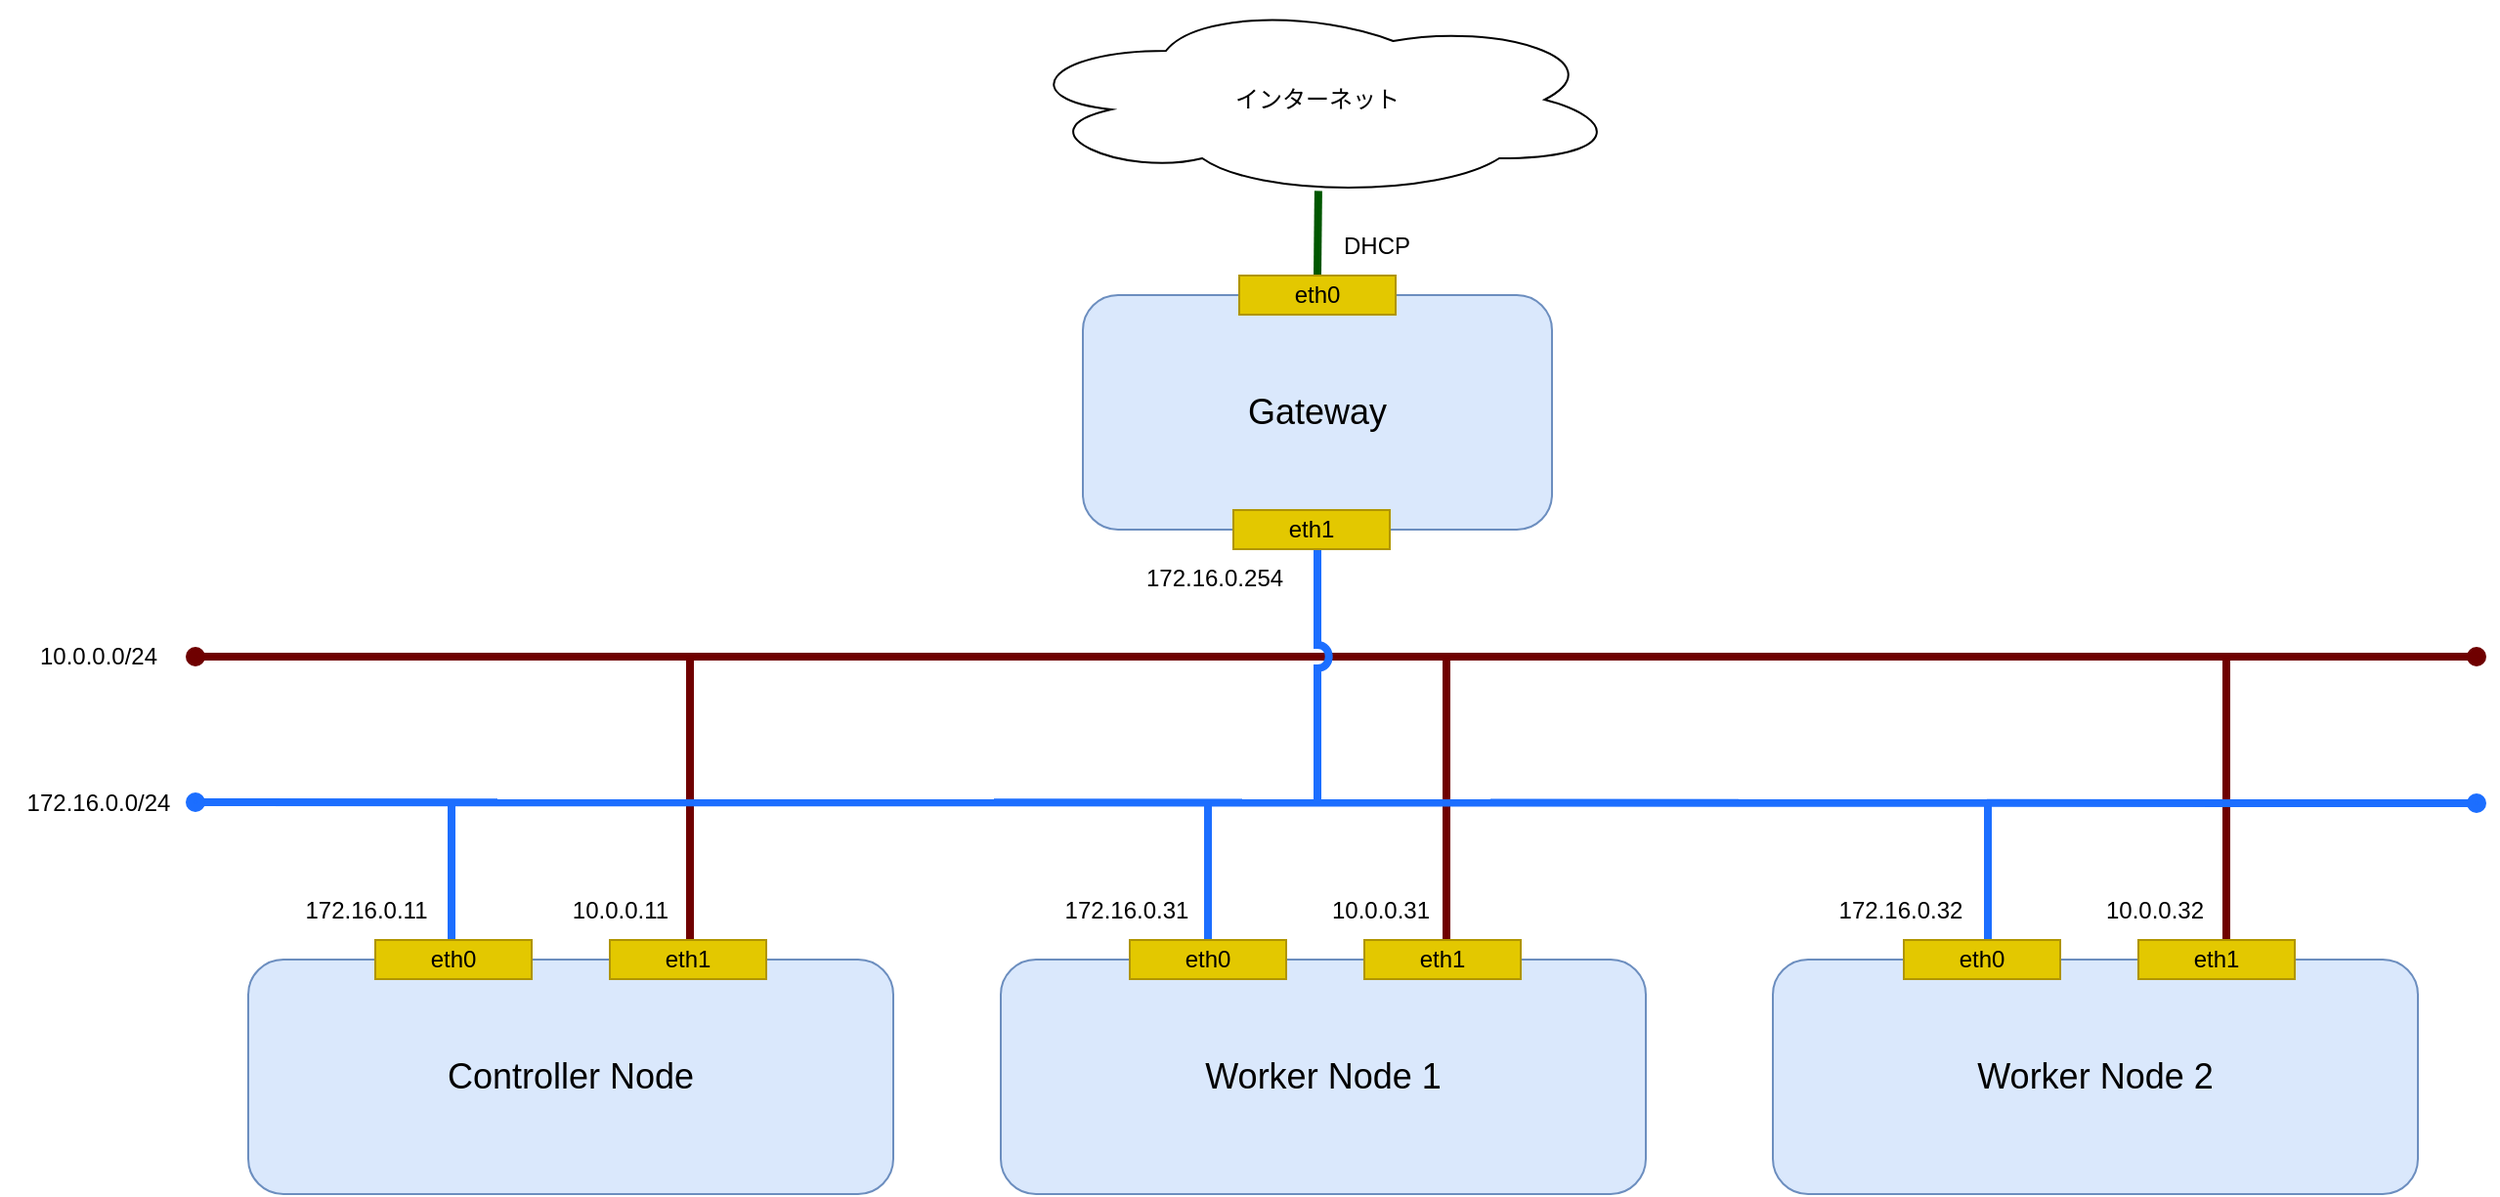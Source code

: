 <mxfile version="24.5.0" type="device">
  <diagram name="ページ1" id="6O8cq4Rfigk1k-ii5kAo">
    <mxGraphModel dx="2384" dy="645" grid="1" gridSize="10" guides="1" tooltips="1" connect="1" arrows="1" fold="1" page="1" pageScale="1" pageWidth="827" pageHeight="1169" math="0" shadow="0">
      <root>
        <mxCell id="0" />
        <object label="ネットワーク" id="1">
          <mxCell style="locked=1;" parent="0" />
        </object>
        <mxCell id="ExSx5SIZApUU_Iw7rpWn-4" value="" style="endArrow=oval;html=1;rounded=0;startArrow=oval;startFill=1;endFill=1;strokeWidth=4;fillColor=#a20025;strokeColor=#6F0000;" parent="1" edge="1">
          <mxGeometry width="50" height="50" relative="1" as="geometry">
            <mxPoint x="-727" y="335" as="sourcePoint" />
            <mxPoint x="440" y="335" as="targetPoint" />
          </mxGeometry>
        </mxCell>
        <mxCell id="ExSx5SIZApUU_Iw7rpWn-11" value="10.0.0.0/24" style="text;html=1;align=center;verticalAlign=middle;resizable=0;points=[];autosize=1;strokeColor=none;fillColor=none;" parent="1" vertex="1">
          <mxGeometry x="-817" y="320" width="80" height="30" as="geometry" />
        </mxCell>
        <mxCell id="ExSx5SIZApUU_Iw7rpWn-12" value="インターネット" style="ellipse;shape=cloud;whiteSpace=wrap;html=1;" parent="1" vertex="1">
          <mxGeometry x="-308" width="310" height="100" as="geometry" />
        </mxCell>
        <mxCell id="ExSx5SIZApUU_Iw7rpWn-19" value="" style="endArrow=none;html=1;rounded=0;startArrow=none;startFill=0;endFill=0;strokeWidth=4;fillColor=#008a00;strokeColor=#005700;exitX=0.466;exitY=0.967;exitDx=0;exitDy=0;entryX=0.5;entryY=0;entryDx=0;entryDy=0;exitPerimeter=0;" parent="1" target="ExSx5SIZApUU_Iw7rpWn-28" edge="1">
          <mxGeometry width="50" height="50" relative="1" as="geometry">
            <mxPoint x="-152.54" y="96.7" as="sourcePoint" />
            <mxPoint x="-152" y="127" as="targetPoint" />
          </mxGeometry>
        </mxCell>
        <mxCell id="unMDNU1y0vNZGLnm1EJ_-2" value="172.16.0.0/24" style="text;html=1;align=center;verticalAlign=middle;resizable=0;points=[];autosize=1;strokeColor=none;fillColor=none;" parent="1" vertex="1">
          <mxGeometry x="-827" y="395" width="100" height="30" as="geometry" />
        </mxCell>
        <mxCell id="unMDNU1y0vNZGLnm1EJ_-11" value="" style="endArrow=none;html=1;rounded=0;startArrow=none;startFill=0;endFill=0;strokeWidth=4;fillColor=#a20025;strokeColor=#1C6EFF;jumpStyle=arc;" parent="1" edge="1">
          <mxGeometry width="50" height="50" relative="1" as="geometry">
            <mxPoint x="-153" y="280" as="sourcePoint" />
            <mxPoint x="-153" y="410" as="targetPoint" />
          </mxGeometry>
        </mxCell>
        <mxCell id="unMDNU1y0vNZGLnm1EJ_-19" value="" style="endArrow=none;html=1;rounded=0;startArrow=none;startFill=0;endFill=0;strokeWidth=4;fillColor=#a20025;strokeColor=#1C6EFF;jumpStyle=arc;" parent="1" edge="1">
          <mxGeometry width="50" height="50" relative="1" as="geometry">
            <mxPoint x="-596" y="410" as="sourcePoint" />
            <mxPoint x="-596" y="490" as="targetPoint" />
          </mxGeometry>
        </mxCell>
        <mxCell id="unMDNU1y0vNZGLnm1EJ_-22" value="" style="endArrow=none;html=1;rounded=0;startArrow=none;startFill=0;endFill=0;strokeWidth=4;fillColor=#a20025;strokeColor=#6F0000;jumpStyle=arc;" parent="1" edge="1">
          <mxGeometry width="50" height="50" relative="1" as="geometry">
            <mxPoint x="-474" y="333" as="sourcePoint" />
            <mxPoint x="-474" y="487" as="targetPoint" />
          </mxGeometry>
        </mxCell>
        <mxCell id="unMDNU1y0vNZGLnm1EJ_-23" value="" style="endArrow=none;html=1;rounded=0;startArrow=none;startFill=0;endFill=0;strokeWidth=4;fillColor=#a20025;strokeColor=#1C6EFF;jumpStyle=arc;" parent="1" edge="1">
          <mxGeometry width="50" height="50" relative="1" as="geometry">
            <mxPoint x="-209" y="408.5" as="sourcePoint" />
            <mxPoint x="-209" y="488.5" as="targetPoint" />
          </mxGeometry>
        </mxCell>
        <mxCell id="unMDNU1y0vNZGLnm1EJ_-26" value="" style="endArrow=none;html=1;rounded=0;startArrow=none;startFill=0;endFill=0;strokeWidth=4;fillColor=#a20025;strokeColor=#6F0000;jumpStyle=arc;" parent="1" edge="1">
          <mxGeometry width="50" height="50" relative="1" as="geometry">
            <mxPoint x="-87" y="333.5" as="sourcePoint" />
            <mxPoint x="-87" y="487.5" as="targetPoint" />
          </mxGeometry>
        </mxCell>
        <mxCell id="0X2WrPqSBQnbPj6KyvlT-7" value="" style="endArrow=none;html=1;rounded=0;startArrow=none;startFill=0;endFill=0;strokeWidth=4;fillColor=#a20025;strokeColor=#1C6EFF;jumpStyle=arc;" edge="1" parent="1">
          <mxGeometry width="50" height="50" relative="1" as="geometry">
            <mxPoint x="190" y="408.5" as="sourcePoint" />
            <mxPoint x="190" y="488.5" as="targetPoint" />
          </mxGeometry>
        </mxCell>
        <mxCell id="0X2WrPqSBQnbPj6KyvlT-8" value="" style="endArrow=none;html=1;rounded=0;startArrow=none;startFill=0;endFill=0;strokeWidth=4;fillColor=#a20025;strokeColor=#6F0000;jumpStyle=arc;" edge="1" parent="1">
          <mxGeometry width="50" height="50" relative="1" as="geometry">
            <mxPoint x="312" y="333.5" as="sourcePoint" />
            <mxPoint x="312" y="487.5" as="targetPoint" />
          </mxGeometry>
        </mxCell>
        <mxCell id="0X2WrPqSBQnbPj6KyvlT-9" value="" style="endArrow=oval;html=1;rounded=0;startArrow=oval;startFill=1;endFill=1;strokeWidth=4;fillColor=#a20025;strokeColor=#1C6EFF;" edge="1" parent="1">
          <mxGeometry width="50" height="50" relative="1" as="geometry">
            <mxPoint x="-727" y="409.5" as="sourcePoint" />
            <mxPoint x="440" y="410" as="targetPoint" />
          </mxGeometry>
        </mxCell>
        <object label="マシン" id="ExSx5SIZApUU_Iw7rpWn-6">
          <mxCell style="locked=1;" parent="0" />
        </object>
        <mxCell id="0X2WrPqSBQnbPj6KyvlT-1" value="&lt;font style=&quot;font-size: 18px;&quot;&gt;Worker Node 1&lt;br&gt;&lt;/font&gt;" style="rounded=1;whiteSpace=wrap;html=1;fillColor=#dae8fc;strokeColor=#6c8ebf;" vertex="1" parent="ExSx5SIZApUU_Iw7rpWn-6">
          <mxGeometry x="-315" y="490" width="330" height="120" as="geometry" />
        </mxCell>
        <mxCell id="ExSx5SIZApUU_Iw7rpWn-9" value="&lt;div style=&quot;font-size: 18px;&quot;&gt;&lt;font style=&quot;font-size: 18px;&quot;&gt;Gateway&lt;/font&gt;&lt;/div&gt;" style="rounded=1;whiteSpace=wrap;html=1;fillColor=#dae8fc;strokeColor=#6c8ebf;" parent="ExSx5SIZApUU_Iw7rpWn-6" vertex="1">
          <mxGeometry x="-273" y="150" width="240" height="120" as="geometry" />
        </mxCell>
        <mxCell id="ExSx5SIZApUU_Iw7rpWn-27" value="eth1" style="rounded=0;whiteSpace=wrap;html=1;fillColor=#e3c800;fontColor=#000000;strokeColor=#B09500;" parent="ExSx5SIZApUU_Iw7rpWn-6" vertex="1">
          <mxGeometry x="-129" y="480" width="80" height="20" as="geometry" />
        </mxCell>
        <mxCell id="ExSx5SIZApUU_Iw7rpWn-28" value="eth0" style="rounded=0;whiteSpace=wrap;html=1;fillColor=#e3c800;fontColor=#000000;strokeColor=#B09500;" parent="ExSx5SIZApUU_Iw7rpWn-6" vertex="1">
          <mxGeometry x="-193" y="140" width="80" height="20" as="geometry" />
        </mxCell>
        <mxCell id="ExSx5SIZApUU_Iw7rpWn-29" value="eth1" style="rounded=0;whiteSpace=wrap;html=1;fillColor=#e3c800;fontColor=#000000;strokeColor=#B09500;" parent="ExSx5SIZApUU_Iw7rpWn-6" vertex="1">
          <mxGeometry x="-196" y="260" width="80" height="20" as="geometry" />
        </mxCell>
        <mxCell id="ExSx5SIZApUU_Iw7rpWn-30" value="eth0" style="rounded=0;whiteSpace=wrap;html=1;fillColor=#e3c800;fontColor=#000000;strokeColor=#B09500;" parent="ExSx5SIZApUU_Iw7rpWn-6" vertex="1">
          <mxGeometry x="-249" y="480" width="80" height="20" as="geometry" />
        </mxCell>
        <mxCell id="ExSx5SIZApUU_Iw7rpWn-34" value="10.0.0.31" style="text;html=1;align=center;verticalAlign=middle;resizable=0;points=[];autosize=1;strokeColor=none;fillColor=none;" parent="ExSx5SIZApUU_Iw7rpWn-6" vertex="1">
          <mxGeometry x="-156" y="450" width="70" height="30" as="geometry" />
        </mxCell>
        <mxCell id="ExSx5SIZApUU_Iw7rpWn-38" value="DHCP" style="text;html=1;align=center;verticalAlign=middle;resizable=0;points=[];autosize=1;strokeColor=none;fillColor=none;" parent="ExSx5SIZApUU_Iw7rpWn-6" vertex="1">
          <mxGeometry x="-153" y="110" width="60" height="30" as="geometry" />
        </mxCell>
        <mxCell id="unMDNU1y0vNZGLnm1EJ_-6" value="172.16.0.254" style="text;html=1;align=center;verticalAlign=middle;resizable=0;points=[];autosize=1;strokeColor=none;fillColor=none;" parent="ExSx5SIZApUU_Iw7rpWn-6" vertex="1">
          <mxGeometry x="-256" y="280" width="100" height="30" as="geometry" />
        </mxCell>
        <mxCell id="unMDNU1y0vNZGLnm1EJ_-13" value="&lt;font style=&quot;font-size: 18px;&quot;&gt;Controller Node&lt;/font&gt;" style="rounded=1;whiteSpace=wrap;html=1;fillColor=#dae8fc;strokeColor=#6c8ebf;" parent="ExSx5SIZApUU_Iw7rpWn-6" vertex="1">
          <mxGeometry x="-700" y="490" width="330" height="120" as="geometry" />
        </mxCell>
        <mxCell id="unMDNU1y0vNZGLnm1EJ_-14" value="eth1" style="rounded=0;whiteSpace=wrap;html=1;fillColor=#e3c800;fontColor=#000000;strokeColor=#B09500;" parent="ExSx5SIZApUU_Iw7rpWn-6" vertex="1">
          <mxGeometry x="-515" y="480" width="80" height="20" as="geometry" />
        </mxCell>
        <mxCell id="unMDNU1y0vNZGLnm1EJ_-15" value="eth0" style="rounded=0;whiteSpace=wrap;html=1;fillColor=#e3c800;fontColor=#000000;strokeColor=#B09500;" parent="ExSx5SIZApUU_Iw7rpWn-6" vertex="1">
          <mxGeometry x="-635" y="480" width="80" height="20" as="geometry" />
        </mxCell>
        <mxCell id="unMDNU1y0vNZGLnm1EJ_-16" value="172.16.0.11" style="text;html=1;align=center;verticalAlign=middle;resizable=0;points=[];autosize=1;strokeColor=none;fillColor=none;" parent="ExSx5SIZApUU_Iw7rpWn-6" vertex="1">
          <mxGeometry x="-685" y="450" width="90" height="30" as="geometry" />
        </mxCell>
        <mxCell id="unMDNU1y0vNZGLnm1EJ_-29" value="10.0.0.11" style="text;html=1;align=center;verticalAlign=middle;resizable=0;points=[];autosize=1;strokeColor=none;fillColor=none;" parent="ExSx5SIZApUU_Iw7rpWn-6" vertex="1">
          <mxGeometry x="-545" y="450" width="70" height="30" as="geometry" />
        </mxCell>
        <mxCell id="unMDNU1y0vNZGLnm1EJ_-30" value="172.16.0.31" style="text;html=1;align=center;verticalAlign=middle;resizable=0;points=[];autosize=1;strokeColor=none;fillColor=none;" parent="ExSx5SIZApUU_Iw7rpWn-6" vertex="1">
          <mxGeometry x="-296" y="450" width="90" height="30" as="geometry" />
        </mxCell>
        <mxCell id="0X2WrPqSBQnbPj6KyvlT-2" value="&lt;font style=&quot;font-size: 18px;&quot;&gt;Worker Node 2&lt;br&gt;&lt;/font&gt;" style="rounded=1;whiteSpace=wrap;html=1;fillColor=#dae8fc;strokeColor=#6c8ebf;" vertex="1" parent="ExSx5SIZApUU_Iw7rpWn-6">
          <mxGeometry x="80" y="490" width="330" height="120" as="geometry" />
        </mxCell>
        <mxCell id="0X2WrPqSBQnbPj6KyvlT-3" value="eth1" style="rounded=0;whiteSpace=wrap;html=1;fillColor=#e3c800;fontColor=#000000;strokeColor=#B09500;" vertex="1" parent="ExSx5SIZApUU_Iw7rpWn-6">
          <mxGeometry x="267" y="480" width="80" height="20" as="geometry" />
        </mxCell>
        <mxCell id="0X2WrPqSBQnbPj6KyvlT-4" value="eth0" style="rounded=0;whiteSpace=wrap;html=1;fillColor=#e3c800;fontColor=#000000;strokeColor=#B09500;" vertex="1" parent="ExSx5SIZApUU_Iw7rpWn-6">
          <mxGeometry x="147" y="480" width="80" height="20" as="geometry" />
        </mxCell>
        <mxCell id="0X2WrPqSBQnbPj6KyvlT-5" value="10.0.0.32" style="text;html=1;align=center;verticalAlign=middle;resizable=0;points=[];autosize=1;strokeColor=none;fillColor=none;" vertex="1" parent="ExSx5SIZApUU_Iw7rpWn-6">
          <mxGeometry x="240" y="450" width="70" height="30" as="geometry" />
        </mxCell>
        <mxCell id="0X2WrPqSBQnbPj6KyvlT-6" value="172.16.0.32" style="text;html=1;align=center;verticalAlign=middle;resizable=0;points=[];autosize=1;strokeColor=none;fillColor=none;" vertex="1" parent="ExSx5SIZApUU_Iw7rpWn-6">
          <mxGeometry x="100" y="450" width="90" height="30" as="geometry" />
        </mxCell>
      </root>
    </mxGraphModel>
  </diagram>
</mxfile>
